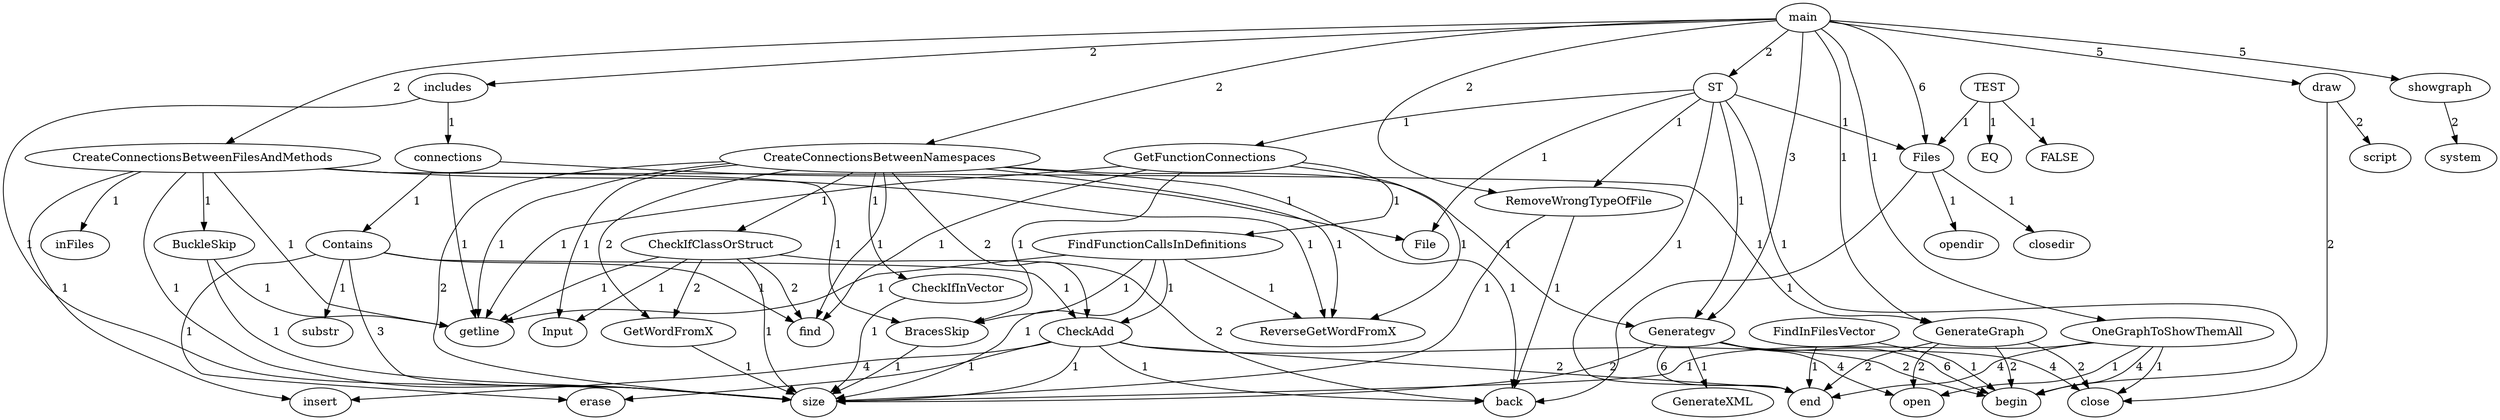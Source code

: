 digraph foo{
"BracesSkip"->"size"[label = "1"];
"BuckleSkip"->"getline"[label = "1"];
"BuckleSkip"->"size"[label = "1"];
"CheckAdd"->"back"[label = "1"];
"CheckAdd"->"begin"[label = "2"];
"CheckAdd"->"end"[label = "2"];
"CheckAdd"->"erase"[label = "1"];
"CheckAdd"->"insert"[label = "4"];
"CheckAdd"->"size"[label = "1"];
"CheckIfClassOrStruct"->"GetWordFromX"[label = "2"];
"CheckIfClassOrStruct"->"Input"[label = "1"];
"CheckIfClassOrStruct"->"back"[label = "2"];
"CheckIfClassOrStruct"->"find"[label = "2"];
"CheckIfClassOrStruct"->"getline"[label = "1"];
"CheckIfClassOrStruct"->"size"[label = "1"];
"CheckIfInVector"->"size"[label = "1"];
"Contains"->"CheckAdd"[label = "1"];
"Contains"->"erase"[label = "1"];
"Contains"->"find"[label = "1"];
"Contains"->"size"[label = "3"];
"Contains"->"substr"[label = "1"];
"CreateConnectionsBetweenFilesAndMethods"->"BracesSkip"[label = "1"];
"CreateConnectionsBetweenFilesAndMethods"->"BuckleSkip"[label = "1"];
"CreateConnectionsBetweenFilesAndMethods"->"GenerateGraph"[label = "1"];
"CreateConnectionsBetweenFilesAndMethods"->"ReverseGetWordFromX"[label = "1"];
"CreateConnectionsBetweenFilesAndMethods"->"getline"[label = "1"];
"CreateConnectionsBetweenFilesAndMethods"->"inFiles"[label = "1"];
"CreateConnectionsBetweenFilesAndMethods"->"insert"[label = "1"];
"CreateConnectionsBetweenFilesAndMethods"->"size"[label = "1"];
"CreateConnectionsBetweenNamespaces"->"CheckAdd"[label = "2"];
"CreateConnectionsBetweenNamespaces"->"CheckIfClassOrStruct"[label = "1"];
"CreateConnectionsBetweenNamespaces"->"CheckIfInVector"[label = "1"];
"CreateConnectionsBetweenNamespaces"->"Generategv"[label = "1"];
"CreateConnectionsBetweenNamespaces"->"GetWordFromX"[label = "2"];
"CreateConnectionsBetweenNamespaces"->"Input"[label = "1"];
"CreateConnectionsBetweenNamespaces"->"ReverseGetWordFromX"[label = "1"];
"CreateConnectionsBetweenNamespaces"->"back"[label = "1"];
"CreateConnectionsBetweenNamespaces"->"find"[label = "1"];
"CreateConnectionsBetweenNamespaces"->"getline"[label = "1"];
"CreateConnectionsBetweenNamespaces"->"size"[label = "2"];
"Files"->"back"[label = "1"];
"Files"->"closedir"[label = "1"];
"Files"->"opendir"[label = "1"];
"FindFunctionCallsInDefinitions"->"BracesSkip"[label = "1"];
"FindFunctionCallsInDefinitions"->"CheckAdd"[label = "1"];
"FindFunctionCallsInDefinitions"->"ReverseGetWordFromX"[label = "1"];
"FindFunctionCallsInDefinitions"->"getline"[label = "1"];
"FindFunctionCallsInDefinitions"->"size"[label = "1"];
"FindInFilesVector"->"begin"[label = "1"];
"FindInFilesVector"->"end"[label = "1"];
"GenerateGraph"->"begin"[label = "2"];
"GenerateGraph"->"close"[label = "2"];
"GenerateGraph"->"end"[label = "2"];
"GenerateGraph"->"open"[label = "2"];
"Generategv"->"GenerateXML"[label = "1"];
"Generategv"->"begin"[label = "6"];
"Generategv"->"close"[label = "4"];
"Generategv"->"end"[label = "6"];
"Generategv"->"open"[label = "4"];
"Generategv"->"size"[label = "2"];
"GetFunctionConnections"->"BracesSkip"[label = "1"];
"GetFunctionConnections"->"FindFunctionCallsInDefinitions"[label = "1"];
"GetFunctionConnections"->"ReverseGetWordFromX"[label = "1"];
"GetFunctionConnections"->"find"[label = "1"];
"GetFunctionConnections"->"getline"[label = "1"];
"GetWordFromX"->"size"[label = "1"];
"OneGraphToShowThemAll"->"begin"[label = "4"];
"OneGraphToShowThemAll"->"close"[label = "1"];
"OneGraphToShowThemAll"->"end"[label = "4"];
"OneGraphToShowThemAll"->"open"[label = "1"];
"OneGraphToShowThemAll"->"size"[label = "1"];
"RemoveWrongTypeOfFile"->"back"[label = "1"];
"RemoveWrongTypeOfFile"->"size"[label = "1"];
"ST"->"File"[label = "1"];
"ST"->"Files"[label = "1"];
"ST"->"Generategv"[label = "1"];
"ST"->"GetFunctionConnections"[label = "1"];
"ST"->"RemoveWrongTypeOfFile"[label = "1"];
"ST"->"begin"[label = "1"];
"ST"->"end"[label = "1"];
"TEST"->"EQ"[label = "1"];
"TEST"->"FALSE"[label = "1"];
"TEST"->"Files"[label = "1"];
"connections"->"Contains"[label = "1"];
"connections"->"File"[label = "1"];
"connections"->"getline"[label = "1"];
"draw"->"close"[label = "2"];
"draw"->"script"[label = "2"];
"includes"->"connections"[label = "1"];
"includes"->"size"[label = "1"];
"main"->"CreateConnectionsBetweenFilesAndMethods"[label = "2"];
"main"->"CreateConnectionsBetweenNamespaces"[label = "2"];
"main"->"Files"[label = "6"];
"main"->"GenerateGraph"[label = "1"];
"main"->"Generategv"[label = "3"];
"main"->"OneGraphToShowThemAll"[label = "1"];
"main"->"RemoveWrongTypeOfFile"[label = "2"];
"main"->"ST"[label = "2"];
"main"->"draw"[label = "5"];
"main"->"includes"[label = "2"];
"main"->"showgraph"[label = "5"];
"showgraph"->"system"[label = "2"];
}